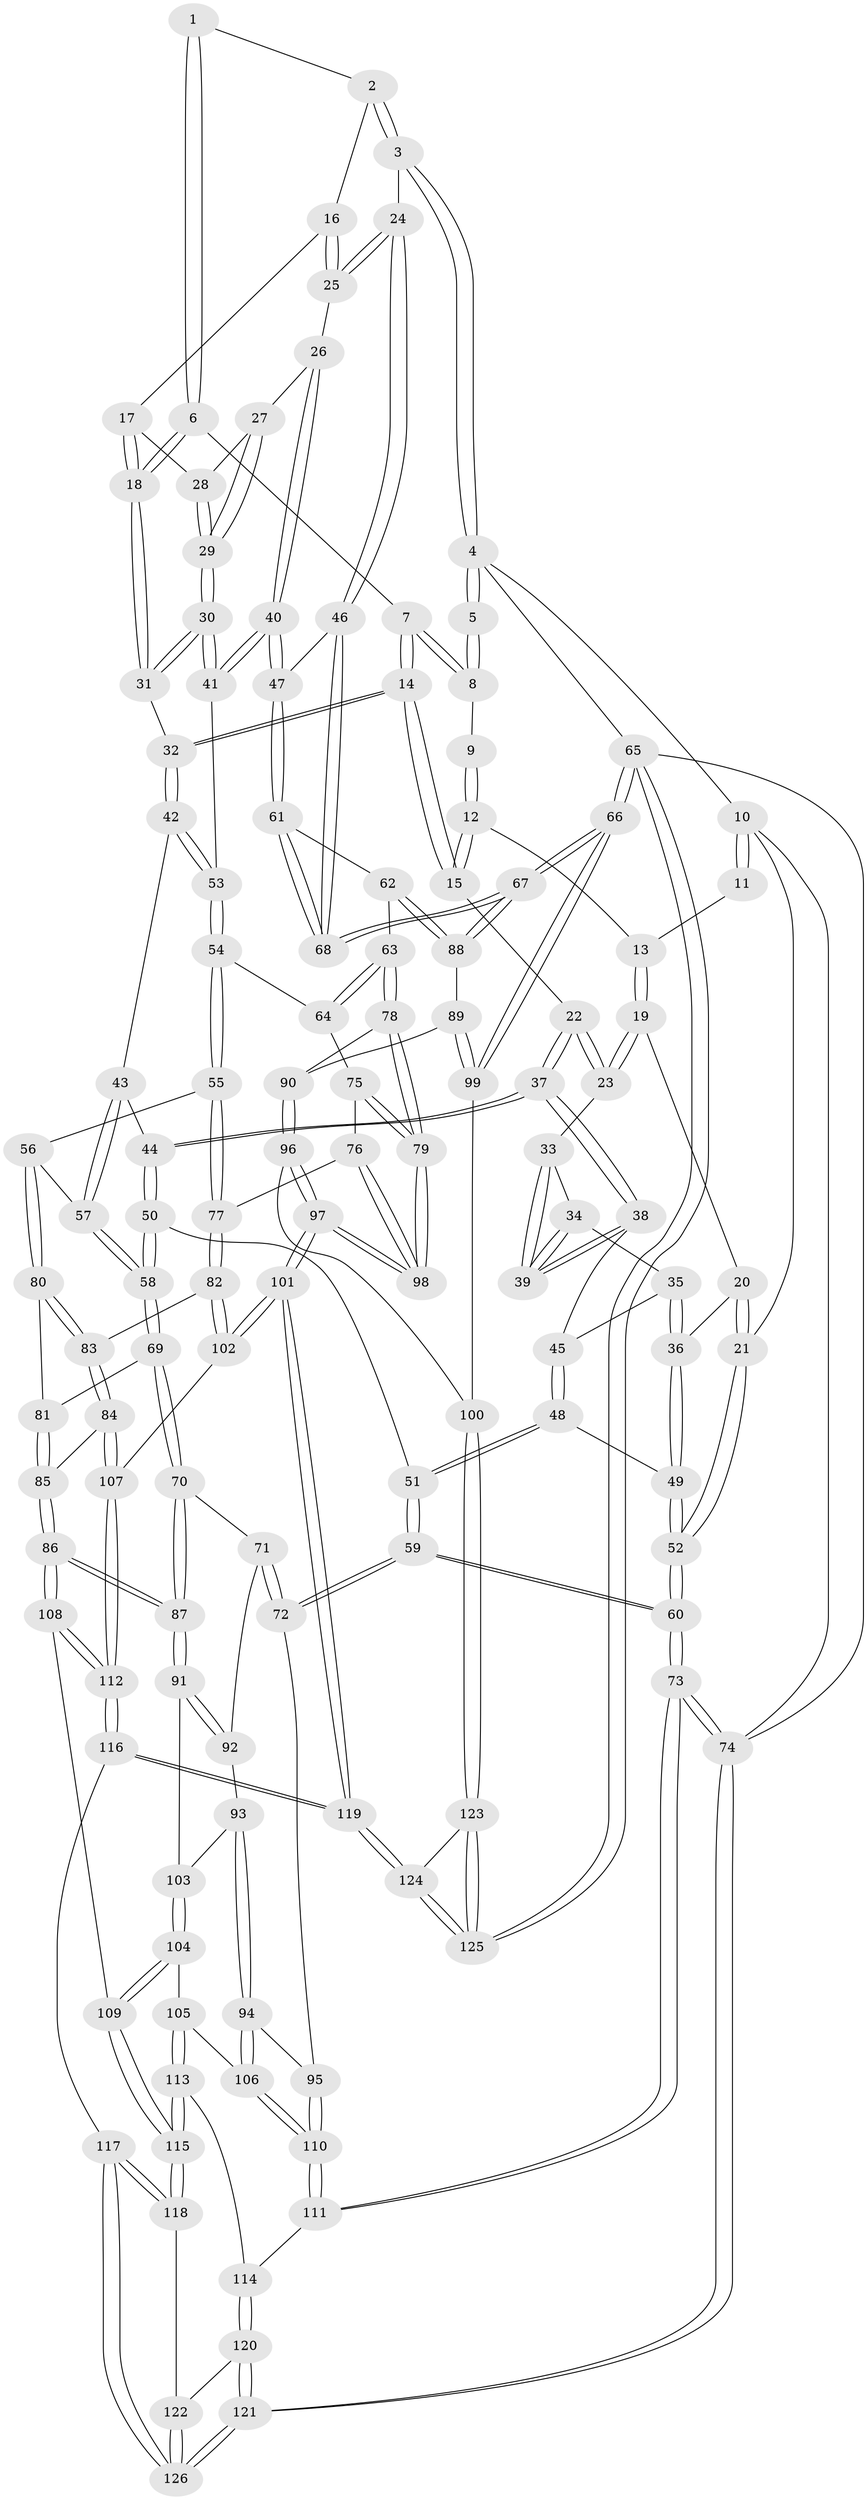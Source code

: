 // coarse degree distribution, {3: 0.09090909090909091, 4: 0.29545454545454547, 8: 0.011363636363636364, 7: 0.022727272727272728, 2: 0.022727272727272728, 5: 0.38636363636363635, 6: 0.1590909090909091, 10: 0.011363636363636364}
// Generated by graph-tools (version 1.1) at 2025/21/03/04/25 18:21:37]
// undirected, 126 vertices, 312 edges
graph export_dot {
graph [start="1"]
  node [color=gray90,style=filled];
  1 [pos="+0.7358410262294777+0"];
  2 [pos="+0.8222375771385758+0.09451151651975748"];
  3 [pos="+1+0.10611508516805263"];
  4 [pos="+1+0"];
  5 [pos="+0.7167833376685082+0"];
  6 [pos="+0.6628976164480032+0.15313615616972198"];
  7 [pos="+0.4598524812744336+0"];
  8 [pos="+0.4478875812764532+0"];
  9 [pos="+0.3464658109061611+0"];
  10 [pos="+0+0"];
  11 [pos="+0.06244824590603887+0"];
  12 [pos="+0.2870086208841171+0.08231305238386732"];
  13 [pos="+0.18106423195049404+0.1458593682557207"];
  14 [pos="+0.4906942866715156+0.2361386088222153"];
  15 [pos="+0.33283447516811426+0.19237124123387164"];
  16 [pos="+0.7914261055971725+0.15724572921236718"];
  17 [pos="+0.7789348892898169+0.16712823553182926"];
  18 [pos="+0.663425177360075+0.17631791550006828"];
  19 [pos="+0.157992843033499+0.17349345356106385"];
  20 [pos="+0.13095607258004802+0.17042888499449066"];
  21 [pos="+0+0"];
  22 [pos="+0.2667801064880303+0.2486817908700202"];
  23 [pos="+0.16553119201975589+0.18545402821627316"];
  24 [pos="+1+0.18547193833077005"];
  25 [pos="+0.9436296276340824+0.2307693916198737"];
  26 [pos="+0.8877733826864734+0.25801866156732806"];
  27 [pos="+0.8275412892439369+0.24262708693807847"];
  28 [pos="+0.7817109613143541+0.17624770161800543"];
  29 [pos="+0.7745604355277982+0.29001215661267726"];
  30 [pos="+0.7514434932298942+0.34000182965902676"];
  31 [pos="+0.6386727802964158+0.20831362830147382"];
  32 [pos="+0.502700949822388+0.2526278562792075"];
  33 [pos="+0.1600036214136792+0.23262406028846913"];
  34 [pos="+0.13523285487431563+0.2737617359696002"];
  35 [pos="+0.11987275494843508+0.29032299476122236"];
  36 [pos="+0.04183498112563421+0.3140654737681981"];
  37 [pos="+0.26161202004934414+0.3041640004523345"];
  38 [pos="+0.19947796301339502+0.32137861277596314"];
  39 [pos="+0.18477024823284394+0.29572156575668507"];
  40 [pos="+0.7739414527202095+0.4049602980528406"];
  41 [pos="+0.77338214796587+0.40448833750601837"];
  42 [pos="+0.5024617939185441+0.25408517116275575"];
  43 [pos="+0.4984124236949234+0.25835147789240814"];
  44 [pos="+0.3097854132508884+0.3614392919624142"];
  45 [pos="+0.1948567647561393+0.32509118064545117"];
  46 [pos="+1+0.2364037378472758"];
  47 [pos="+0.7864100335391466+0.4244535159952786"];
  48 [pos="+0.17676030547502328+0.3526257016710221"];
  49 [pos="+0+0.35146665960137247"];
  50 [pos="+0.3012134047899552+0.4973227496649433"];
  51 [pos="+0.19556221388063655+0.47297345888967846"];
  52 [pos="+0+0.43955028514114547"];
  53 [pos="+0.5846799353794926+0.40262624217870246"];
  54 [pos="+0.5402887913579456+0.5335625198395406"];
  55 [pos="+0.509310563630456+0.5460700622032162"];
  56 [pos="+0.4944467780886271+0.545087714809622"];
  57 [pos="+0.39464221519063986+0.5180676260356019"];
  58 [pos="+0.3264619102915291+0.5261651854864915"];
  59 [pos="+0+0.5370276331612176"];
  60 [pos="+0+0.5252979779208965"];
  61 [pos="+0.8076432737665091+0.5289830953965861"];
  62 [pos="+0.7947451268990514+0.5536098807654171"];
  63 [pos="+0.7881280258014112+0.5634663118999622"];
  64 [pos="+0.6191679354477635+0.5654985585136006"];
  65 [pos="+1+1"];
  66 [pos="+1+0.82137611291019"];
  67 [pos="+1+0.5911199337199416"];
  68 [pos="+1+0.514943394759362"];
  69 [pos="+0.30939093957852576+0.5838060445653934"];
  70 [pos="+0.2962674435162049+0.5986744318651279"];
  71 [pos="+0.09870938370211248+0.6351727304829732"];
  72 [pos="+0+0.5576151183152018"];
  73 [pos="+0+0.8214938739660926"];
  74 [pos="+0+1"];
  75 [pos="+0.6180359823972492+0.6020690322672931"];
  76 [pos="+0.5613890339266302+0.7127198859728225"];
  77 [pos="+0.5308613582759051+0.6964283402617285"];
  78 [pos="+0.7877508823539932+0.5873836818299668"];
  79 [pos="+0.6406563848130645+0.748704665056349"];
  80 [pos="+0.43888058012226955+0.6806819173393063"];
  81 [pos="+0.34014411417836504+0.6260904809940548"];
  82 [pos="+0.4750125861786133+0.7255394307032869"];
  83 [pos="+0.4527553459809275+0.7272906226430507"];
  84 [pos="+0.409250628184604+0.7610939814545481"];
  85 [pos="+0.3912517210957472+0.7546047860073894"];
  86 [pos="+0.2707091360695899+0.7822180689090201"];
  87 [pos="+0.25191932130673694+0.7232616832680776"];
  88 [pos="+0.9768120647701676+0.6736803479461169"];
  89 [pos="+0.9372730254481441+0.7070238198529543"];
  90 [pos="+0.7959188106599963+0.6091006140405572"];
  91 [pos="+0.24860224972802422+0.7227928469680663"];
  92 [pos="+0.1263440015320079+0.6675392492226063"];
  93 [pos="+0.1447525077159557+0.7471297264043755"];
  94 [pos="+0.11845640146196962+0.7693895744097666"];
  95 [pos="+0.0749264653214463+0.7653398593877788"];
  96 [pos="+0.8221580176426366+0.8157804574311468"];
  97 [pos="+0.6539516274042118+0.9078617049152604"];
  98 [pos="+0.631214253750033+0.7678365970565426"];
  99 [pos="+0.9096097867467777+0.8230754519994723"];
  100 [pos="+0.8993239451057486+0.8280235224721446"];
  101 [pos="+0.653716963070626+0.9083023944453688"];
  102 [pos="+0.5285181237950654+0.8258911373607258"];
  103 [pos="+0.14944556286557864+0.7482296749555255"];
  104 [pos="+0.1946277000710029+0.8145393667308162"];
  105 [pos="+0.16178922028803316+0.8263219005255036"];
  106 [pos="+0.13950490019800346+0.8140277604790199"];
  107 [pos="+0.41979118858937736+0.8022357471416955"];
  108 [pos="+0.2676352980133777+0.7929510856917996"];
  109 [pos="+0.2266502580936359+0.8130550475540104"];
  110 [pos="+0.06505361549653949+0.840310202733364"];
  111 [pos="+0.0573878614018632+0.8536666374510677"];
  112 [pos="+0.3715833605980898+0.9867425364380379"];
  113 [pos="+0.14419557432008906+0.8751501312680076"];
  114 [pos="+0.07569571743247198+0.8802461464535558"];
  115 [pos="+0.19192074186452202+0.9390777981369903"];
  116 [pos="+0.39955384539726274+1"];
  117 [pos="+0.35931970526206386+1"];
  118 [pos="+0.19419465382504794+0.947603166127761"];
  119 [pos="+0.5904290069861986+1"];
  120 [pos="+0.07529998802443416+0.8946965823574085"];
  121 [pos="+0+1"];
  122 [pos="+0.1034056006167252+0.9363619390574781"];
  123 [pos="+0.9140157444491276+0.9118103600798937"];
  124 [pos="+0.6656547173773489+1"];
  125 [pos="+1+1"];
  126 [pos="+0+1"];
  1 -- 2;
  1 -- 6;
  1 -- 6;
  2 -- 3;
  2 -- 3;
  2 -- 16;
  3 -- 4;
  3 -- 4;
  3 -- 24;
  4 -- 5;
  4 -- 5;
  4 -- 10;
  4 -- 65;
  5 -- 8;
  5 -- 8;
  6 -- 7;
  6 -- 18;
  6 -- 18;
  7 -- 8;
  7 -- 8;
  7 -- 14;
  7 -- 14;
  8 -- 9;
  9 -- 12;
  9 -- 12;
  10 -- 11;
  10 -- 11;
  10 -- 21;
  10 -- 74;
  11 -- 13;
  12 -- 13;
  12 -- 15;
  12 -- 15;
  13 -- 19;
  13 -- 19;
  14 -- 15;
  14 -- 15;
  14 -- 32;
  14 -- 32;
  15 -- 22;
  16 -- 17;
  16 -- 25;
  16 -- 25;
  17 -- 18;
  17 -- 18;
  17 -- 28;
  18 -- 31;
  18 -- 31;
  19 -- 20;
  19 -- 23;
  19 -- 23;
  20 -- 21;
  20 -- 21;
  20 -- 36;
  21 -- 52;
  21 -- 52;
  22 -- 23;
  22 -- 23;
  22 -- 37;
  22 -- 37;
  23 -- 33;
  24 -- 25;
  24 -- 25;
  24 -- 46;
  24 -- 46;
  25 -- 26;
  26 -- 27;
  26 -- 40;
  26 -- 40;
  27 -- 28;
  27 -- 29;
  27 -- 29;
  28 -- 29;
  28 -- 29;
  29 -- 30;
  29 -- 30;
  30 -- 31;
  30 -- 31;
  30 -- 41;
  30 -- 41;
  31 -- 32;
  32 -- 42;
  32 -- 42;
  33 -- 34;
  33 -- 39;
  33 -- 39;
  34 -- 35;
  34 -- 39;
  34 -- 39;
  35 -- 36;
  35 -- 36;
  35 -- 45;
  36 -- 49;
  36 -- 49;
  37 -- 38;
  37 -- 38;
  37 -- 44;
  37 -- 44;
  38 -- 39;
  38 -- 39;
  38 -- 45;
  40 -- 41;
  40 -- 41;
  40 -- 47;
  40 -- 47;
  41 -- 53;
  42 -- 43;
  42 -- 53;
  42 -- 53;
  43 -- 44;
  43 -- 57;
  43 -- 57;
  44 -- 50;
  44 -- 50;
  45 -- 48;
  45 -- 48;
  46 -- 47;
  46 -- 68;
  46 -- 68;
  47 -- 61;
  47 -- 61;
  48 -- 49;
  48 -- 51;
  48 -- 51;
  49 -- 52;
  49 -- 52;
  50 -- 51;
  50 -- 58;
  50 -- 58;
  51 -- 59;
  51 -- 59;
  52 -- 60;
  52 -- 60;
  53 -- 54;
  53 -- 54;
  54 -- 55;
  54 -- 55;
  54 -- 64;
  55 -- 56;
  55 -- 77;
  55 -- 77;
  56 -- 57;
  56 -- 80;
  56 -- 80;
  57 -- 58;
  57 -- 58;
  58 -- 69;
  58 -- 69;
  59 -- 60;
  59 -- 60;
  59 -- 72;
  59 -- 72;
  60 -- 73;
  60 -- 73;
  61 -- 62;
  61 -- 68;
  61 -- 68;
  62 -- 63;
  62 -- 88;
  62 -- 88;
  63 -- 64;
  63 -- 64;
  63 -- 78;
  63 -- 78;
  64 -- 75;
  65 -- 66;
  65 -- 66;
  65 -- 125;
  65 -- 125;
  65 -- 74;
  66 -- 67;
  66 -- 67;
  66 -- 99;
  66 -- 99;
  67 -- 68;
  67 -- 68;
  67 -- 88;
  67 -- 88;
  69 -- 70;
  69 -- 70;
  69 -- 81;
  70 -- 71;
  70 -- 87;
  70 -- 87;
  71 -- 72;
  71 -- 72;
  71 -- 92;
  72 -- 95;
  73 -- 74;
  73 -- 74;
  73 -- 111;
  73 -- 111;
  74 -- 121;
  74 -- 121;
  75 -- 76;
  75 -- 79;
  75 -- 79;
  76 -- 77;
  76 -- 98;
  76 -- 98;
  77 -- 82;
  77 -- 82;
  78 -- 79;
  78 -- 79;
  78 -- 90;
  79 -- 98;
  79 -- 98;
  80 -- 81;
  80 -- 83;
  80 -- 83;
  81 -- 85;
  81 -- 85;
  82 -- 83;
  82 -- 102;
  82 -- 102;
  83 -- 84;
  83 -- 84;
  84 -- 85;
  84 -- 107;
  84 -- 107;
  85 -- 86;
  85 -- 86;
  86 -- 87;
  86 -- 87;
  86 -- 108;
  86 -- 108;
  87 -- 91;
  87 -- 91;
  88 -- 89;
  89 -- 90;
  89 -- 99;
  89 -- 99;
  90 -- 96;
  90 -- 96;
  91 -- 92;
  91 -- 92;
  91 -- 103;
  92 -- 93;
  93 -- 94;
  93 -- 94;
  93 -- 103;
  94 -- 95;
  94 -- 106;
  94 -- 106;
  95 -- 110;
  95 -- 110;
  96 -- 97;
  96 -- 97;
  96 -- 100;
  97 -- 98;
  97 -- 98;
  97 -- 101;
  97 -- 101;
  99 -- 100;
  100 -- 123;
  100 -- 123;
  101 -- 102;
  101 -- 102;
  101 -- 119;
  101 -- 119;
  102 -- 107;
  103 -- 104;
  103 -- 104;
  104 -- 105;
  104 -- 109;
  104 -- 109;
  105 -- 106;
  105 -- 113;
  105 -- 113;
  106 -- 110;
  106 -- 110;
  107 -- 112;
  107 -- 112;
  108 -- 109;
  108 -- 112;
  108 -- 112;
  109 -- 115;
  109 -- 115;
  110 -- 111;
  110 -- 111;
  111 -- 114;
  112 -- 116;
  112 -- 116;
  113 -- 114;
  113 -- 115;
  113 -- 115;
  114 -- 120;
  114 -- 120;
  115 -- 118;
  115 -- 118;
  116 -- 117;
  116 -- 119;
  116 -- 119;
  117 -- 118;
  117 -- 118;
  117 -- 126;
  117 -- 126;
  118 -- 122;
  119 -- 124;
  119 -- 124;
  120 -- 121;
  120 -- 121;
  120 -- 122;
  121 -- 126;
  121 -- 126;
  122 -- 126;
  122 -- 126;
  123 -- 124;
  123 -- 125;
  123 -- 125;
  124 -- 125;
  124 -- 125;
}
